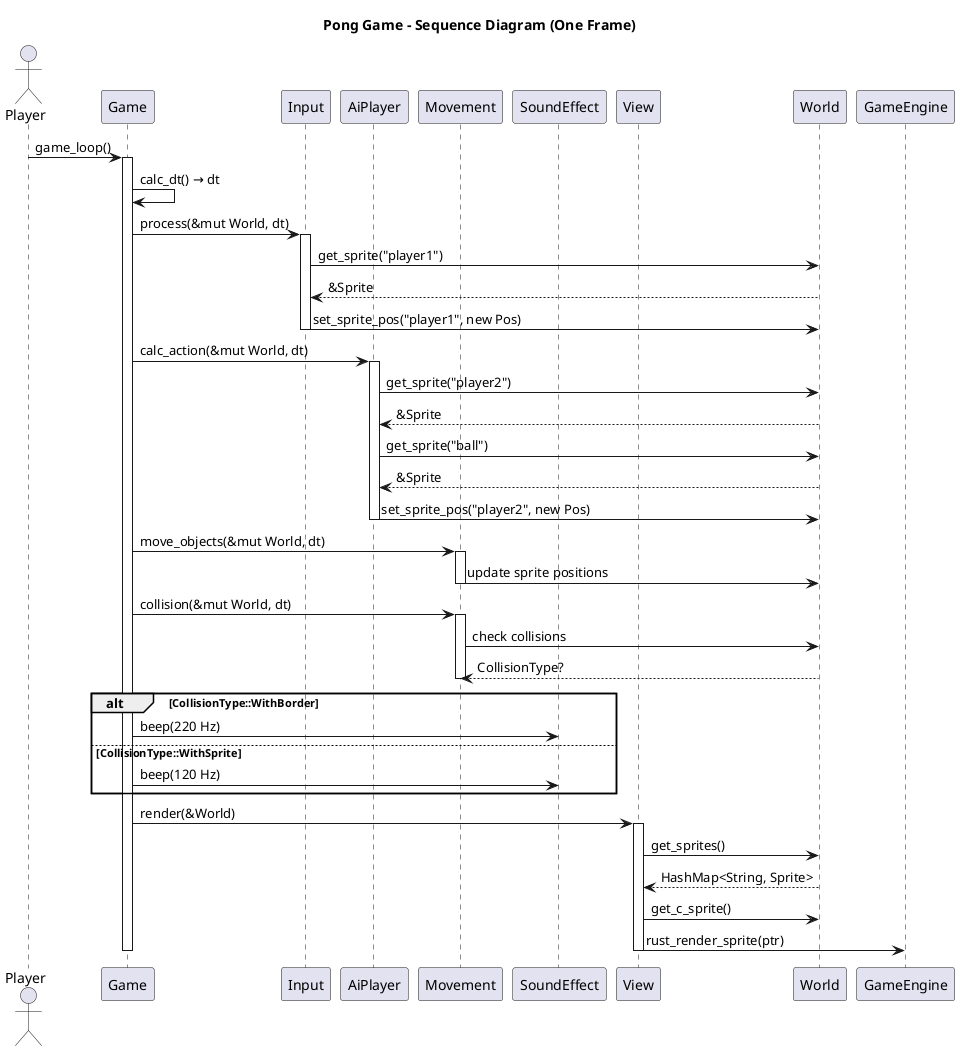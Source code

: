 @startuml
title Pong Game - Sequence Diagram (One Frame)

actor Player
participant Game
participant Input
participant AiPlayer
participant Movement
participant SoundEffect
participant View
participant World

Player -> Game : game_loop()

activate Game
Game -> Game : calc_dt() → dt

' --- Input handling
Game -> Input : process(&mut World, dt)
activate Input
Input -> World : get_sprite("player1")
World --> Input : &Sprite
Input -> World : set_sprite_pos("player1", new Pos)
deactivate Input

' --- AI handling
Game -> AiPlayer : calc_action(&mut World, dt)
activate AiPlayer
AiPlayer -> World : get_sprite("player2")
World --> AiPlayer : &Sprite
AiPlayer -> World : get_sprite("ball")
World --> AiPlayer : &Sprite
AiPlayer -> World : set_sprite_pos("player2", new Pos)
deactivate AiPlayer

' --- Movement
Game -> Movement : move_objects(&mut World, dt)
activate Movement
Movement -> World : update sprite positions
deactivate Movement

Game -> Movement : collision(&mut World, dt)
activate Movement
Movement -> World : check collisions
World --> Movement : CollisionType?
deactivate Movement

' --- Collision sound
alt CollisionType::WithBorder
  Game -> SoundEffect : beep(220 Hz)
else CollisionType::WithSprite
  Game -> SoundEffect : beep(120 Hz)
end

' --- Rendering
Game -> View : render(&World)
activate View
View -> World : get_sprites()
World --> View : HashMap<String, Sprite>
View -> World : get_c_sprite()
View -> GameEngine : rust_render_sprite(ptr)
deactivate View

deactivate Game
@enduml
